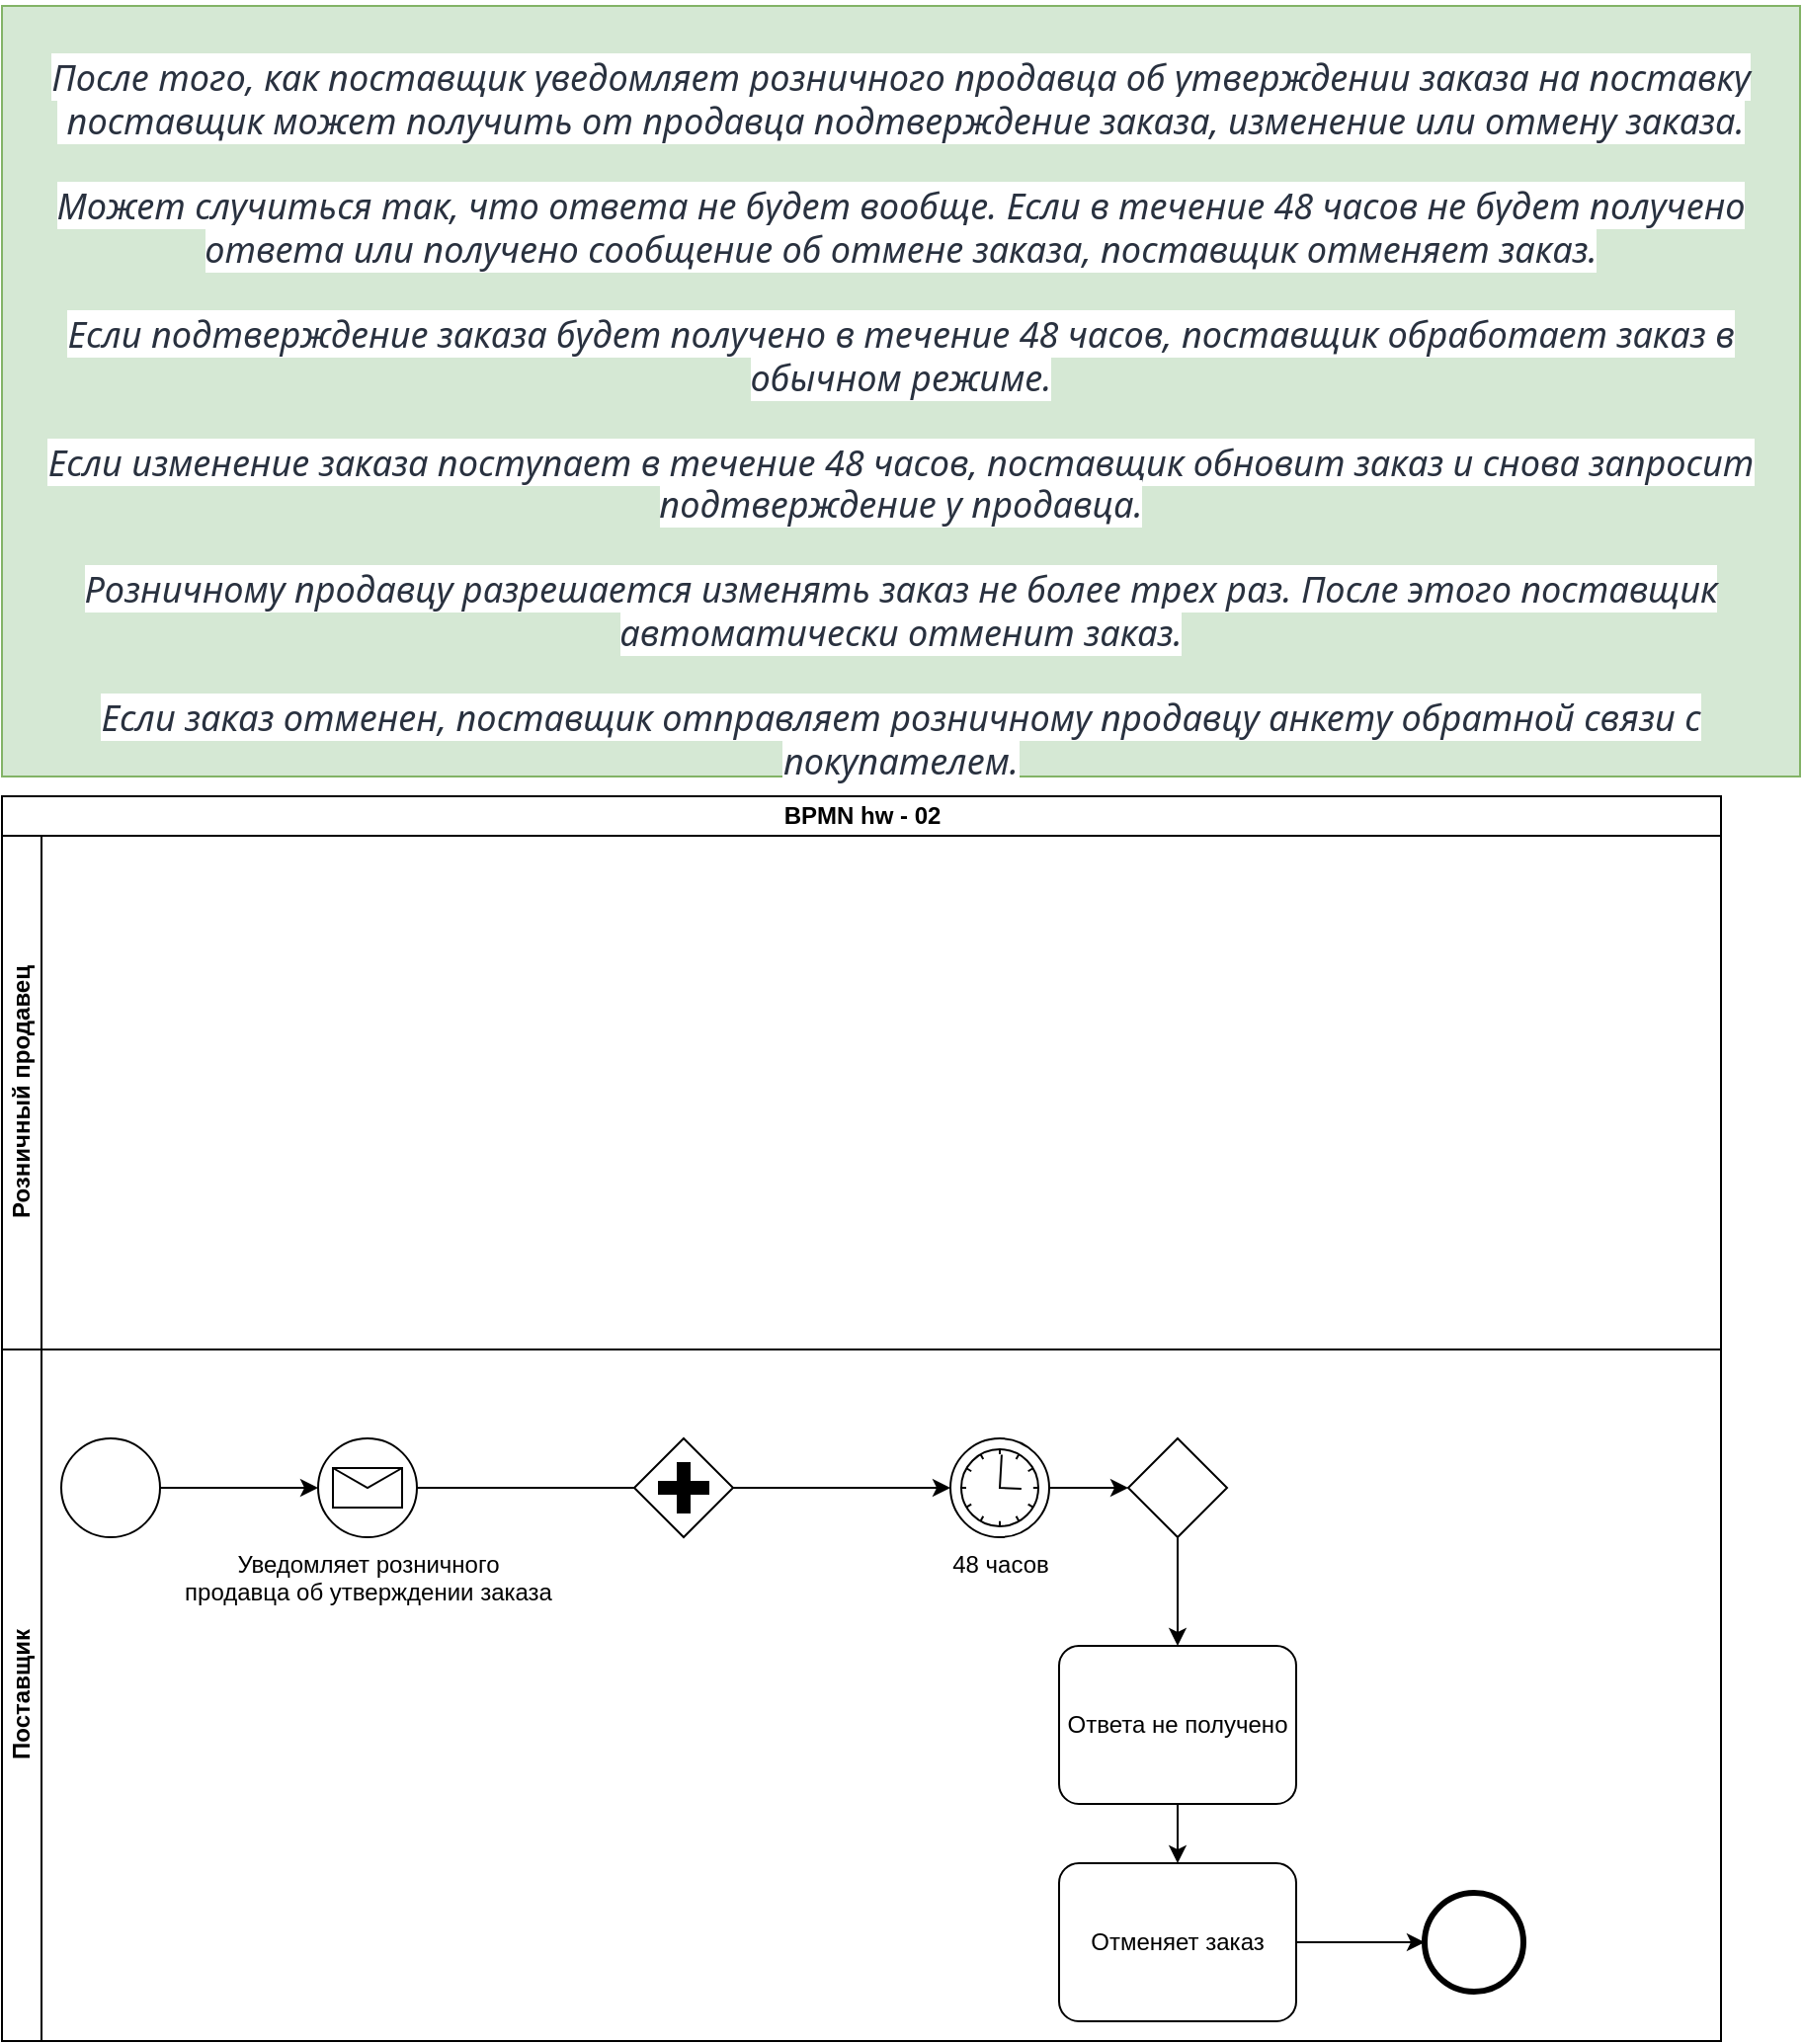 <mxfile version="15.6.8" type="github">
  <diagram id="M4Reu8gBly-uSzF3nyhs" name="Page-1">
    <mxGraphModel dx="1422" dy="794" grid="1" gridSize="10" guides="1" tooltips="1" connect="1" arrows="1" fold="1" page="1" pageScale="1" pageWidth="3000" pageHeight="2000" math="0" shadow="0">
      <root>
        <mxCell id="0" />
        <mxCell id="1" parent="0" />
        <mxCell id="384v3MKugvlHrnDzXGjQ-1" value="&lt;br&gt;&lt;br&gt;&lt;span style=&quot;color: rgb(41 , 49 , 63) ; font-family: &amp;#34;segoe ui&amp;#34; ; font-size: 18px ; font-style: italic ; font-weight: 400 ; letter-spacing: normal ; text-align: left ; text-indent: 0px ; text-transform: none ; word-spacing: 0px ; background-color: rgb(255 , 255 , 255) ; display: inline ; float: none&quot;&gt;После того, как поставщик уведомляет розничного продавца об утверждении заказа на поставку&lt;br&gt;&amp;nbsp;поставщик может получить от продавца подтверждение заказа, изменение или отмену заказа. &lt;br&gt;&lt;br&gt;Может случиться так, что ответа не будет вообще. Если в течение 48 часов не будет получено ответа или получено сообщение об отмене заказа, поставщик отменяет заказ. &lt;br&gt;&lt;br&gt;Если подтверждение заказа будет получено в течение 48 часов, поставщик обработает заказ в обычном режиме. &lt;br&gt;&lt;br&gt;Если изменение заказа поступает в течение 48 часов, поставщик обновит заказ и снова запросит подтверждение у продавца. &lt;br&gt;&lt;br&gt;Розничному продавцу разрешается изменять заказ не более трех раз. После этого поставщик автоматически отменит заказ. &lt;br&gt;&lt;br&gt;Если заказ отменен, поставщик отправляет розничному продавцу анкету обратной связи с покупателем.&lt;/span&gt;&lt;br&gt;" style="text;html=1;strokeColor=#82b366;fillColor=#d5e8d4;align=center;verticalAlign=middle;whiteSpace=wrap;rounded=0;" vertex="1" parent="1">
          <mxGeometry x="20" y="20" width="910" height="390" as="geometry" />
        </mxCell>
        <mxCell id="384v3MKugvlHrnDzXGjQ-2" value="BPMN hw - 02" style="swimlane;html=1;childLayout=stackLayout;resizeParent=1;resizeParentMax=0;horizontal=1;startSize=20;horizontalStack=0;" vertex="1" parent="1">
          <mxGeometry x="20" y="420" width="870" height="630" as="geometry" />
        </mxCell>
        <mxCell id="384v3MKugvlHrnDzXGjQ-3" value="Розничный продавец" style="swimlane;html=1;startSize=20;horizontal=0;" vertex="1" parent="384v3MKugvlHrnDzXGjQ-2">
          <mxGeometry y="20" width="870" height="260" as="geometry" />
        </mxCell>
        <mxCell id="384v3MKugvlHrnDzXGjQ-4" value="Поставщик" style="swimlane;html=1;startSize=20;horizontal=0;" vertex="1" parent="384v3MKugvlHrnDzXGjQ-2">
          <mxGeometry y="280" width="870" height="350" as="geometry" />
        </mxCell>
        <mxCell id="384v3MKugvlHrnDzXGjQ-8" value="" style="edgeStyle=orthogonalEdgeStyle;rounded=0;orthogonalLoop=1;jettySize=auto;html=1;" edge="1" parent="384v3MKugvlHrnDzXGjQ-4" source="384v3MKugvlHrnDzXGjQ-6" target="384v3MKugvlHrnDzXGjQ-7">
          <mxGeometry relative="1" as="geometry" />
        </mxCell>
        <mxCell id="384v3MKugvlHrnDzXGjQ-6" value="" style="points=[[0.145,0.145,0],[0.5,0,0],[0.855,0.145,0],[1,0.5,0],[0.855,0.855,0],[0.5,1,0],[0.145,0.855,0],[0,0.5,0]];shape=mxgraph.bpmn.event;html=1;verticalLabelPosition=bottom;labelBackgroundColor=#ffffff;verticalAlign=top;align=center;perimeter=ellipsePerimeter;outlineConnect=0;aspect=fixed;outline=standard;symbol=general;" vertex="1" parent="384v3MKugvlHrnDzXGjQ-4">
          <mxGeometry x="30" y="45" width="50" height="50" as="geometry" />
        </mxCell>
        <mxCell id="384v3MKugvlHrnDzXGjQ-13" value="" style="edgeStyle=orthogonalEdgeStyle;rounded=0;orthogonalLoop=1;jettySize=auto;html=1;startArrow=none;" edge="1" parent="384v3MKugvlHrnDzXGjQ-4" source="384v3MKugvlHrnDzXGjQ-18" target="384v3MKugvlHrnDzXGjQ-11">
          <mxGeometry relative="1" as="geometry" />
        </mxCell>
        <mxCell id="384v3MKugvlHrnDzXGjQ-7" value="Уведомляет розничного &lt;br&gt;продавца об утверждении заказа" style="points=[[0.145,0.145,0],[0.5,0,0],[0.855,0.145,0],[1,0.5,0],[0.855,0.855,0],[0.5,1,0],[0.145,0.855,0],[0,0.5,0]];shape=mxgraph.bpmn.event;html=1;verticalLabelPosition=bottom;labelBackgroundColor=#ffffff;verticalAlign=top;align=center;perimeter=ellipsePerimeter;outlineConnect=0;aspect=fixed;outline=standard;symbol=message;" vertex="1" parent="384v3MKugvlHrnDzXGjQ-4">
          <mxGeometry x="160" y="45" width="50" height="50" as="geometry" />
        </mxCell>
        <mxCell id="384v3MKugvlHrnDzXGjQ-15" value="" style="edgeStyle=orthogonalEdgeStyle;rounded=0;orthogonalLoop=1;jettySize=auto;html=1;" edge="1" parent="384v3MKugvlHrnDzXGjQ-4" source="384v3MKugvlHrnDzXGjQ-11" target="384v3MKugvlHrnDzXGjQ-14">
          <mxGeometry relative="1" as="geometry" />
        </mxCell>
        <mxCell id="384v3MKugvlHrnDzXGjQ-11" value="48 часов" style="points=[[0.145,0.145,0],[0.5,0,0],[0.855,0.145,0],[1,0.5,0],[0.855,0.855,0],[0.5,1,0],[0.145,0.855,0],[0,0.5,0]];shape=mxgraph.bpmn.event;html=1;verticalLabelPosition=bottom;labelBackgroundColor=#ffffff;verticalAlign=top;align=center;perimeter=ellipsePerimeter;outlineConnect=0;aspect=fixed;outline=standard;symbol=timer;" vertex="1" parent="384v3MKugvlHrnDzXGjQ-4">
          <mxGeometry x="480" y="45" width="50" height="50" as="geometry" />
        </mxCell>
        <mxCell id="384v3MKugvlHrnDzXGjQ-17" value="" style="edgeStyle=orthogonalEdgeStyle;rounded=0;orthogonalLoop=1;jettySize=auto;html=1;" edge="1" parent="384v3MKugvlHrnDzXGjQ-4" source="384v3MKugvlHrnDzXGjQ-14" target="384v3MKugvlHrnDzXGjQ-16">
          <mxGeometry relative="1" as="geometry" />
        </mxCell>
        <mxCell id="384v3MKugvlHrnDzXGjQ-14" value="" style="points=[[0.25,0.25,0],[0.5,0,0],[0.75,0.25,0],[1,0.5,0],[0.75,0.75,0],[0.5,1,0],[0.25,0.75,0],[0,0.5,0]];shape=mxgraph.bpmn.gateway2;html=1;verticalLabelPosition=bottom;labelBackgroundColor=#ffffff;verticalAlign=top;align=center;perimeter=rhombusPerimeter;outlineConnect=0;outline=none;symbol=none;" vertex="1" parent="384v3MKugvlHrnDzXGjQ-4">
          <mxGeometry x="570" y="45" width="50" height="50" as="geometry" />
        </mxCell>
        <mxCell id="384v3MKugvlHrnDzXGjQ-22" value="" style="edgeStyle=orthogonalEdgeStyle;rounded=0;orthogonalLoop=1;jettySize=auto;html=1;" edge="1" parent="384v3MKugvlHrnDzXGjQ-4" source="384v3MKugvlHrnDzXGjQ-16" target="384v3MKugvlHrnDzXGjQ-21">
          <mxGeometry relative="1" as="geometry" />
        </mxCell>
        <mxCell id="384v3MKugvlHrnDzXGjQ-16" value="Ответа не получено" style="points=[[0.25,0,0],[0.5,0,0],[0.75,0,0],[1,0.25,0],[1,0.5,0],[1,0.75,0],[0.75,1,0],[0.5,1,0],[0.25,1,0],[0,0.75,0],[0,0.5,0],[0,0.25,0]];shape=mxgraph.bpmn.task;whiteSpace=wrap;rectStyle=rounded;size=10;taskMarker=abstract;" vertex="1" parent="384v3MKugvlHrnDzXGjQ-4">
          <mxGeometry x="535" y="150" width="120" height="80" as="geometry" />
        </mxCell>
        <mxCell id="384v3MKugvlHrnDzXGjQ-18" value="" style="points=[[0.25,0.25,0],[0.5,0,0],[0.75,0.25,0],[1,0.5,0],[0.75,0.75,0],[0.5,1,0],[0.25,0.75,0],[0,0.5,0]];shape=mxgraph.bpmn.gateway2;html=1;verticalLabelPosition=bottom;labelBackgroundColor=#ffffff;verticalAlign=top;align=center;perimeter=rhombusPerimeter;outlineConnect=0;outline=none;symbol=none;gwType=parallel;" vertex="1" parent="384v3MKugvlHrnDzXGjQ-4">
          <mxGeometry x="320" y="45" width="50" height="50" as="geometry" />
        </mxCell>
        <mxCell id="384v3MKugvlHrnDzXGjQ-19" value="" style="edgeStyle=orthogonalEdgeStyle;rounded=0;orthogonalLoop=1;jettySize=auto;html=1;endArrow=none;" edge="1" parent="384v3MKugvlHrnDzXGjQ-4" source="384v3MKugvlHrnDzXGjQ-7" target="384v3MKugvlHrnDzXGjQ-18">
          <mxGeometry relative="1" as="geometry">
            <mxPoint x="230" y="770" as="sourcePoint" />
            <mxPoint x="500" y="770" as="targetPoint" />
          </mxGeometry>
        </mxCell>
        <mxCell id="384v3MKugvlHrnDzXGjQ-24" value="" style="edgeStyle=orthogonalEdgeStyle;rounded=0;orthogonalLoop=1;jettySize=auto;html=1;" edge="1" parent="384v3MKugvlHrnDzXGjQ-4" source="384v3MKugvlHrnDzXGjQ-21" target="384v3MKugvlHrnDzXGjQ-23">
          <mxGeometry relative="1" as="geometry" />
        </mxCell>
        <mxCell id="384v3MKugvlHrnDzXGjQ-21" value="Отменяет заказ" style="points=[[0.25,0,0],[0.5,0,0],[0.75,0,0],[1,0.25,0],[1,0.5,0],[1,0.75,0],[0.75,1,0],[0.5,1,0],[0.25,1,0],[0,0.75,0],[0,0.5,0],[0,0.25,0]];shape=mxgraph.bpmn.task;whiteSpace=wrap;rectStyle=rounded;size=10;taskMarker=abstract;" vertex="1" parent="384v3MKugvlHrnDzXGjQ-4">
          <mxGeometry x="535" y="260" width="120" height="80" as="geometry" />
        </mxCell>
        <mxCell id="384v3MKugvlHrnDzXGjQ-23" value="" style="points=[[0.145,0.145,0],[0.5,0,0],[0.855,0.145,0],[1,0.5,0],[0.855,0.855,0],[0.5,1,0],[0.145,0.855,0],[0,0.5,0]];shape=mxgraph.bpmn.event;html=1;verticalLabelPosition=bottom;labelBackgroundColor=#ffffff;verticalAlign=top;align=center;perimeter=ellipsePerimeter;outlineConnect=0;aspect=fixed;outline=end;symbol=terminate2;" vertex="1" parent="384v3MKugvlHrnDzXGjQ-4">
          <mxGeometry x="720" y="275" width="50" height="50" as="geometry" />
        </mxCell>
      </root>
    </mxGraphModel>
  </diagram>
</mxfile>
